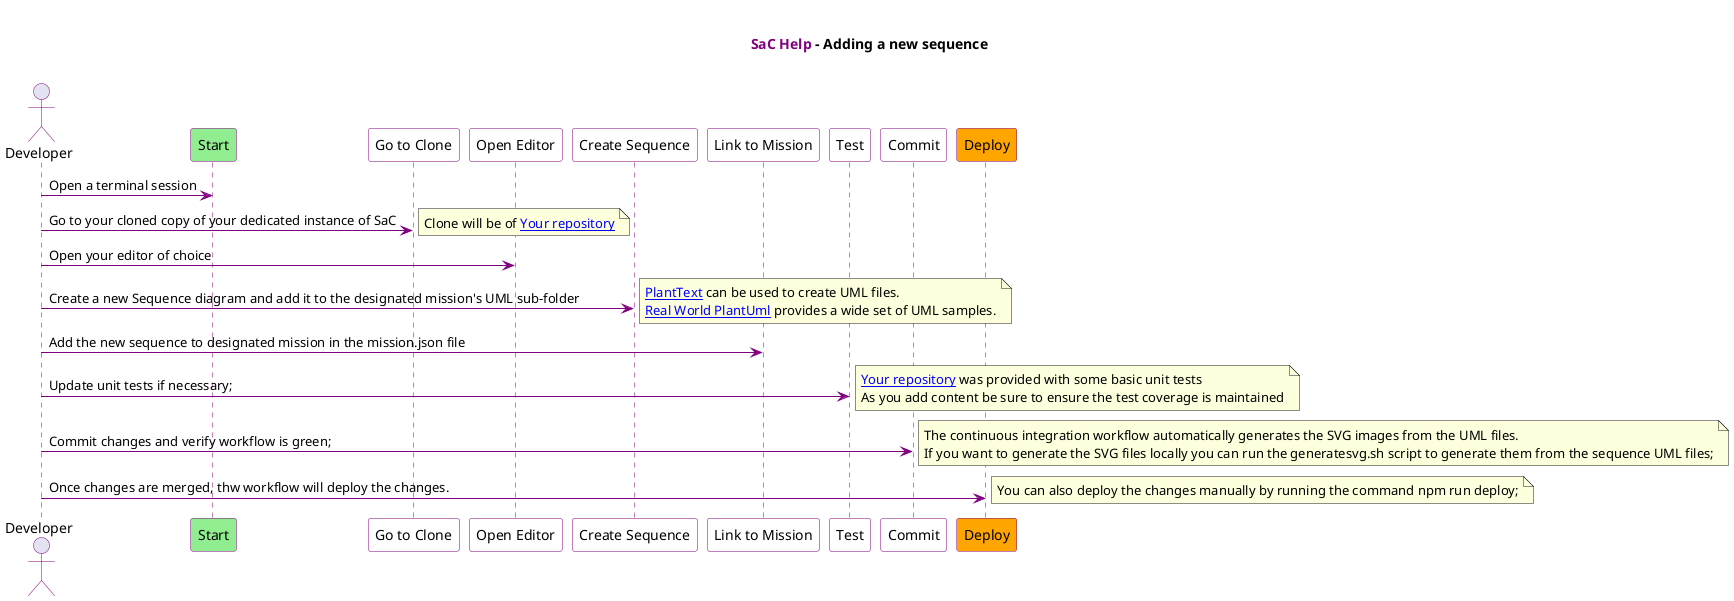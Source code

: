 @startuml

title

  <font color=purple><b>SaC Help</b></font> - Adding a new sequence

end title

skinparam sequenceArrowColor Purple
skinparam sequenceParticipantBorderColor Purple
skinparam sequenceActorBorderColor Purple
skinparam sequenceLifeLineBorderColor Purple
actor Developer
participant "Start" as A #lightGreen
participant "Go to Clone" as B #white
participant "Open Editor" as C #white
participant "Create Sequence" as D #white
participant "Link to Mission" as E #white
participant "Test" as F #white
participant "Commit" as G #white
participant "Deploy" as H #orange

Developer -> A: Open a terminal session
Developer -> B: Go to your cloned copy of your dedicated instance of SaC
note right
   Clone will be of [[https://github.com/your_organization/your_repository{Right click to open in a new window or a new tab} Your repository]]
end note
Developer -> C: Open your editor of choice
Developer -> D: Create a new Sequence diagram and add it to the designated mission's UML sub-folder
note right
  [[https://www.planttext.com/{Right click to open PlantUml in a new window or a new tab} PlantText]] can be used to create UML files.
  [[https://real-world-plantuml.com{Right click to open Real World PlantUml in a new window or a new tab} Real World PlantUml]] provides a wide set of UML samples.
end note
Developer -> E: Add the new sequence to designated mission in the mission.json file
Developer -> F: Update unit tests if necessary;
note right
  [[https://github.com/your_organization/your_repository{Right click to open in a new window or a new tab} Your repository]] was provided with some basic unit tests
  As you add content be sure to ensure the test coverage is maintained
end note
Developer -> G: Commit changes and verify workflow is green;
note right
  The continuous integration workflow automatically generates the SVG images from the UML files.
  If you want to generate the SVG files locally you can run the generatesvg.sh script to generate them from the sequence UML files;
end note
Developer -> H: Once changes are merged, thw workflow will deploy the changes.
note right
  You can also deploy the changes manually by running the command npm run deploy;
end note
@enduml